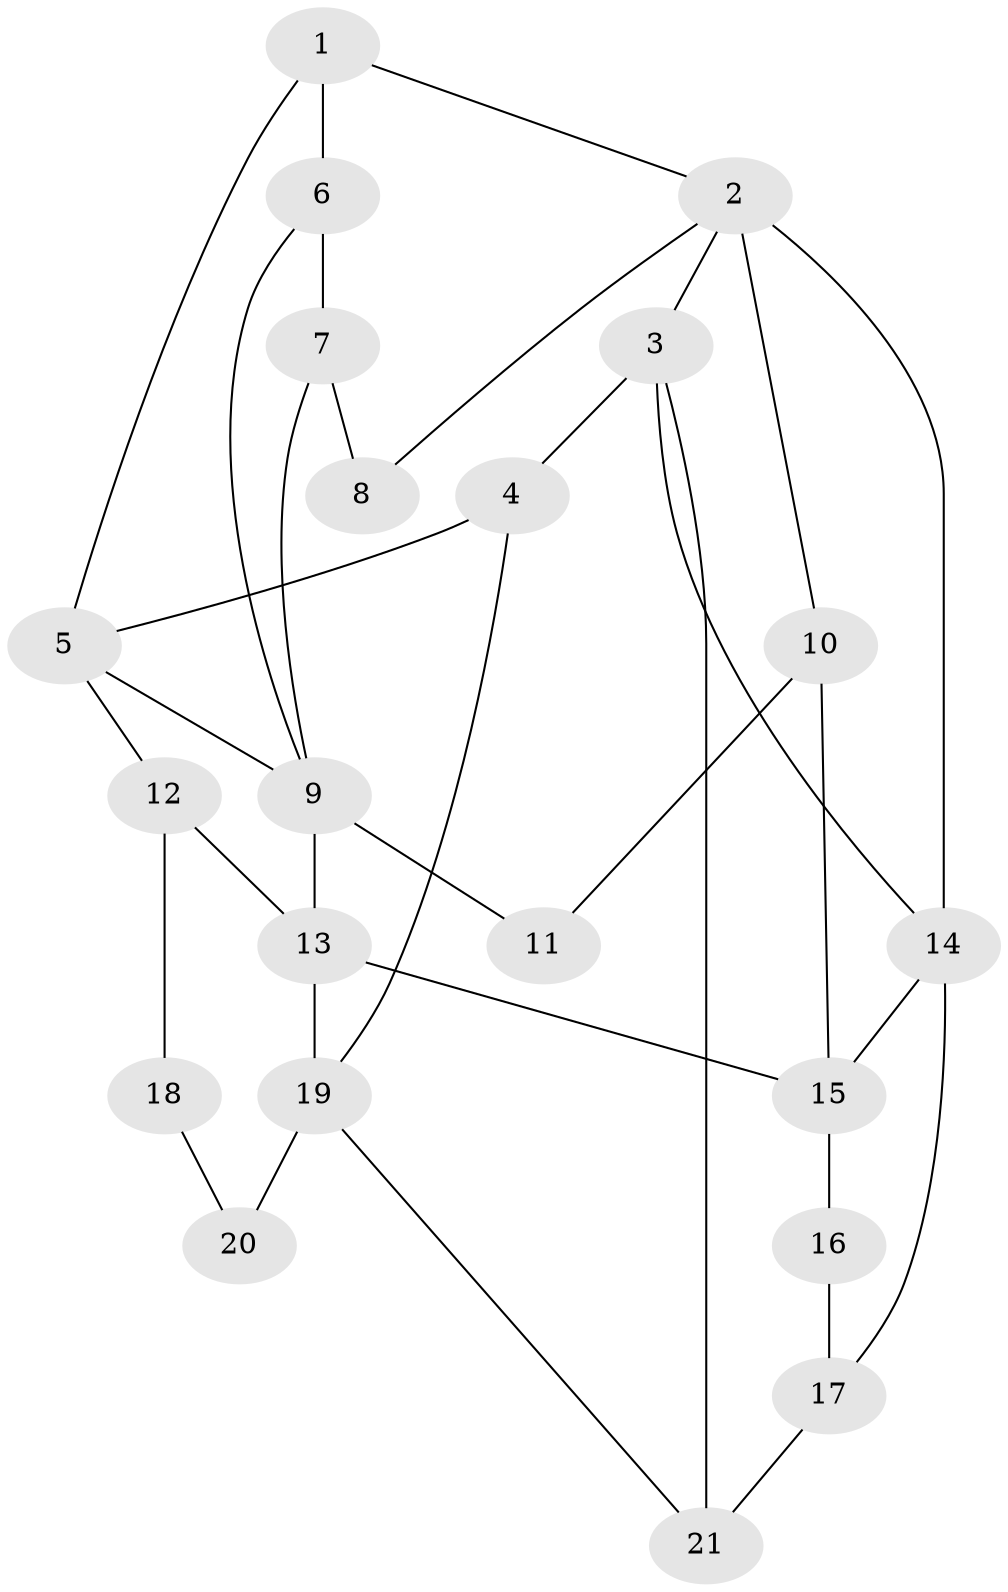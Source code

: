 // original degree distribution, {3: 0.029411764705882353, 4: 0.20588235294117646, 5: 0.5882352941176471, 6: 0.17647058823529413}
// Generated by graph-tools (version 1.1) at 2025/54/03/04/25 22:54:40]
// undirected, 21 vertices, 34 edges
graph export_dot {
  node [color=gray90,style=filled];
  1;
  2;
  3;
  4;
  5;
  6;
  7;
  8;
  9;
  10;
  11;
  12;
  13;
  14;
  15;
  16;
  17;
  18;
  19;
  20;
  21;
  1 -- 2 [weight=1.0];
  1 -- 5 [weight=1.0];
  1 -- 6 [weight=2.0];
  2 -- 3 [weight=1.0];
  2 -- 8 [weight=1.0];
  2 -- 10 [weight=2.0];
  2 -- 14 [weight=1.0];
  3 -- 4 [weight=1.0];
  3 -- 14 [weight=1.0];
  3 -- 21 [weight=1.0];
  4 -- 5 [weight=2.0];
  4 -- 19 [weight=1.0];
  5 -- 9 [weight=1.0];
  5 -- 12 [weight=2.0];
  6 -- 7 [weight=3.0];
  6 -- 9 [weight=1.0];
  7 -- 8 [weight=2.0];
  7 -- 9 [weight=1.0];
  9 -- 11 [weight=2.0];
  9 -- 13 [weight=1.0];
  10 -- 11 [weight=1.0];
  10 -- 15 [weight=1.0];
  12 -- 13 [weight=2.0];
  12 -- 18 [weight=2.0];
  13 -- 15 [weight=1.0];
  13 -- 19 [weight=2.0];
  14 -- 15 [weight=1.0];
  14 -- 17 [weight=2.0];
  15 -- 16 [weight=3.0];
  16 -- 17 [weight=2.0];
  17 -- 21 [weight=2.0];
  18 -- 20 [weight=2.0];
  19 -- 20 [weight=2.0];
  19 -- 21 [weight=2.0];
}
